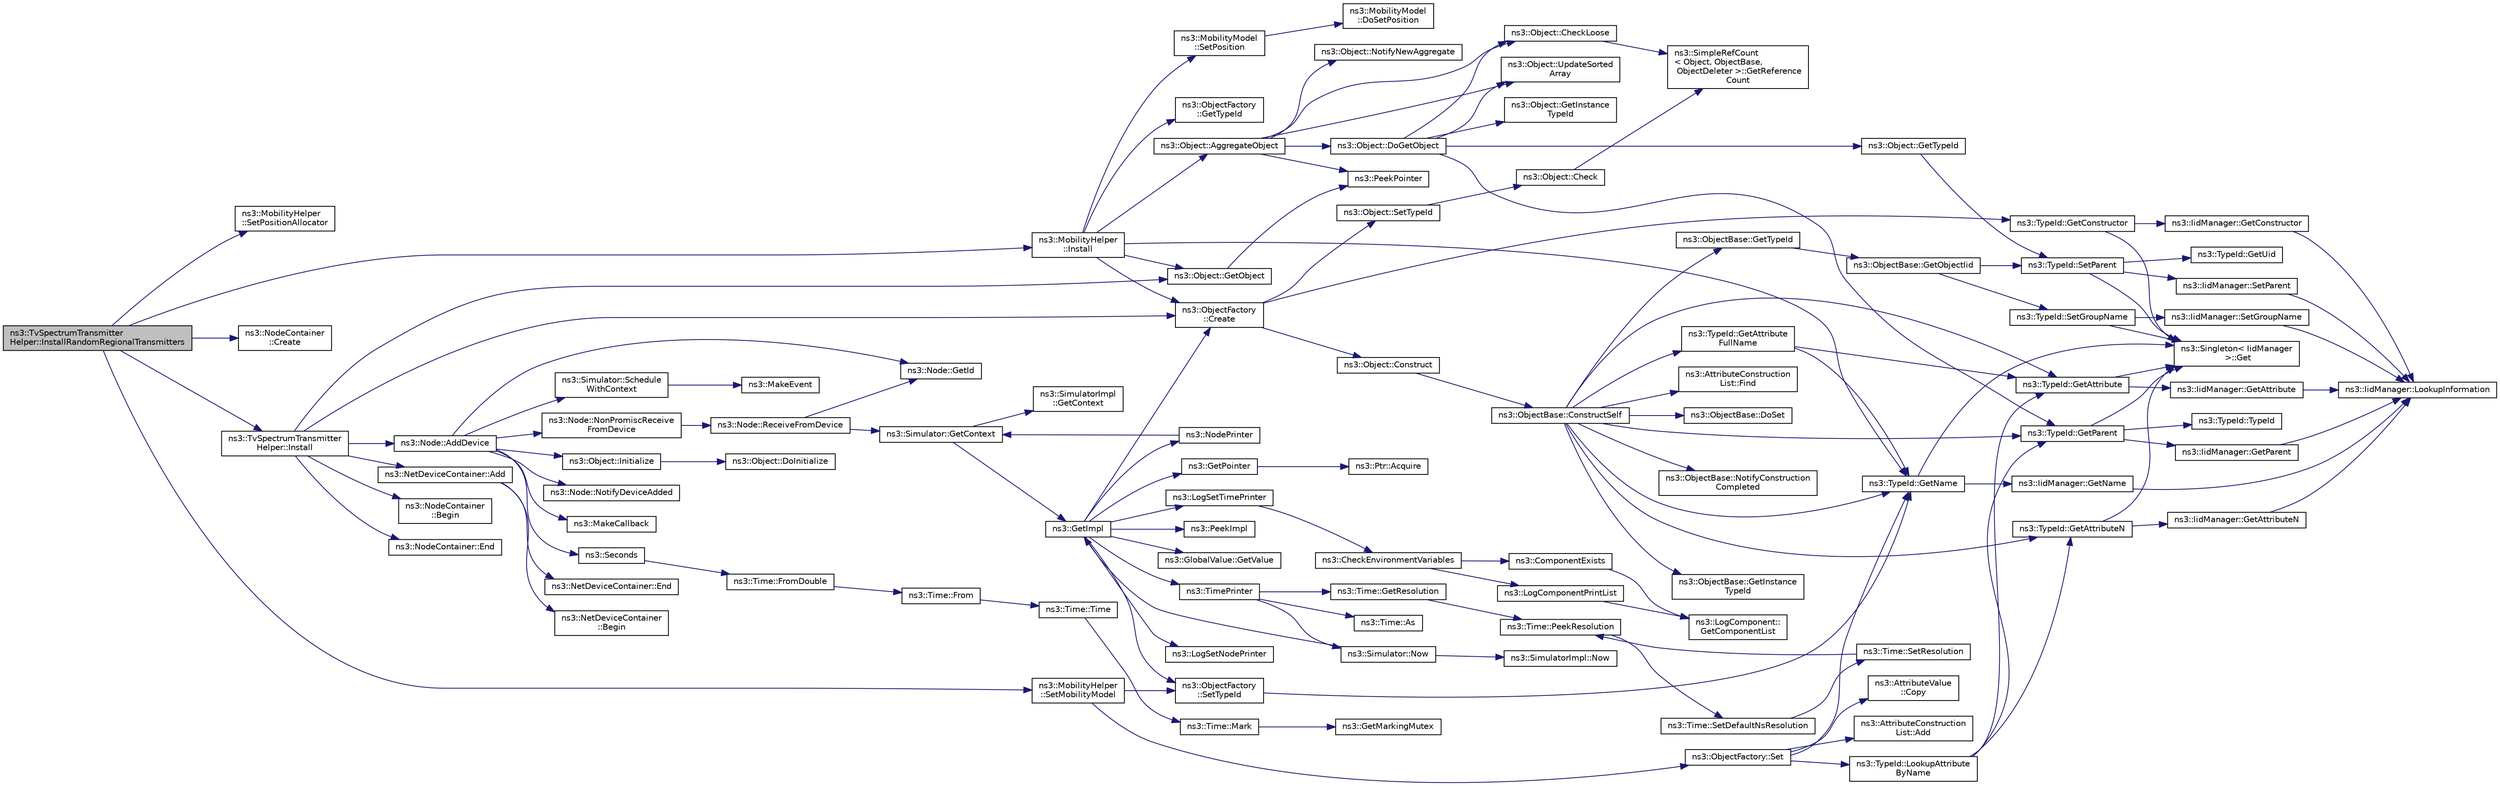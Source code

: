 digraph "ns3::TvSpectrumTransmitterHelper::InstallRandomRegionalTransmitters"
{
  edge [fontname="Helvetica",fontsize="10",labelfontname="Helvetica",labelfontsize="10"];
  node [fontname="Helvetica",fontsize="10",shape=record];
  rankdir="LR";
  Node1 [label="ns3::TvSpectrumTransmitter\lHelper::InstallRandomRegionalTransmitters",height=0.2,width=0.4,color="black", fillcolor="grey75", style="filled", fontcolor="black"];
  Node1 -> Node2 [color="midnightblue",fontsize="10",style="solid"];
  Node2 [label="ns3::MobilityHelper\l::SetPositionAllocator",height=0.2,width=0.4,color="black", fillcolor="white", style="filled",URL="$d8/def/classns3_1_1MobilityHelper.html#ac59d5295076be3cc11021566713a28c5"];
  Node1 -> Node3 [color="midnightblue",fontsize="10",style="solid"];
  Node3 [label="ns3::MobilityHelper\l::SetMobilityModel",height=0.2,width=0.4,color="black", fillcolor="white", style="filled",URL="$d8/def/classns3_1_1MobilityHelper.html#a030275011b6f40682e70534d30280aba"];
  Node3 -> Node4 [color="midnightblue",fontsize="10",style="solid"];
  Node4 [label="ns3::ObjectFactory\l::SetTypeId",height=0.2,width=0.4,color="black", fillcolor="white", style="filled",URL="$d5/d0d/classns3_1_1ObjectFactory.html#a77dcd099064038a1eb7a6b8251229ec3"];
  Node4 -> Node5 [color="midnightblue",fontsize="10",style="solid"];
  Node5 [label="ns3::TypeId::GetName",height=0.2,width=0.4,color="black", fillcolor="white", style="filled",URL="$d6/d11/classns3_1_1TypeId.html#aa3c41c79ae428b3cb396a9c6bb3ef314"];
  Node5 -> Node6 [color="midnightblue",fontsize="10",style="solid"];
  Node6 [label="ns3::Singleton\< IidManager\l \>::Get",height=0.2,width=0.4,color="black", fillcolor="white", style="filled",URL="$d8/d77/classns3_1_1Singleton.html#a80a2cd3c25a27ea72add7a9f7a141ffa"];
  Node5 -> Node7 [color="midnightblue",fontsize="10",style="solid"];
  Node7 [label="ns3::IidManager::GetName",height=0.2,width=0.4,color="black", fillcolor="white", style="filled",URL="$d4/d1c/classns3_1_1IidManager.html#a5d68d0f0f44594dcdec239dbdb5bf53c"];
  Node7 -> Node8 [color="midnightblue",fontsize="10",style="solid"];
  Node8 [label="ns3::IidManager::LookupInformation",height=0.2,width=0.4,color="black", fillcolor="white", style="filled",URL="$d4/d1c/classns3_1_1IidManager.html#a6b1f4ba2815dba27a377e8a8db2384cf"];
  Node3 -> Node9 [color="midnightblue",fontsize="10",style="solid"];
  Node9 [label="ns3::ObjectFactory::Set",height=0.2,width=0.4,color="black", fillcolor="white", style="filled",URL="$d5/d0d/classns3_1_1ObjectFactory.html#aef5c0d5019c96bdf01cefd1ff83f4a68"];
  Node9 -> Node10 [color="midnightblue",fontsize="10",style="solid"];
  Node10 [label="ns3::TypeId::LookupAttribute\lByName",height=0.2,width=0.4,color="black", fillcolor="white", style="filled",URL="$d6/d11/classns3_1_1TypeId.html#ac0a446957d516129937e2f2285aab58b"];
  Node10 -> Node11 [color="midnightblue",fontsize="10",style="solid"];
  Node11 [label="ns3::TypeId::GetAttributeN",height=0.2,width=0.4,color="black", fillcolor="white", style="filled",URL="$d6/d11/classns3_1_1TypeId.html#a679c4713f613126a51eb400b345302cb"];
  Node11 -> Node6 [color="midnightblue",fontsize="10",style="solid"];
  Node11 -> Node12 [color="midnightblue",fontsize="10",style="solid"];
  Node12 [label="ns3::IidManager::GetAttributeN",height=0.2,width=0.4,color="black", fillcolor="white", style="filled",URL="$d4/d1c/classns3_1_1IidManager.html#aecf79ed6edb63647774dbfe90cc4f1e2"];
  Node12 -> Node8 [color="midnightblue",fontsize="10",style="solid"];
  Node10 -> Node13 [color="midnightblue",fontsize="10",style="solid"];
  Node13 [label="ns3::TypeId::GetAttribute",height=0.2,width=0.4,color="black", fillcolor="white", style="filled",URL="$d6/d11/classns3_1_1TypeId.html#aa1b746e64e606f94cbedda7cf89788c2"];
  Node13 -> Node6 [color="midnightblue",fontsize="10",style="solid"];
  Node13 -> Node14 [color="midnightblue",fontsize="10",style="solid"];
  Node14 [label="ns3::IidManager::GetAttribute",height=0.2,width=0.4,color="black", fillcolor="white", style="filled",URL="$d4/d1c/classns3_1_1IidManager.html#ae511907e47b48166763e60c583a5a940"];
  Node14 -> Node8 [color="midnightblue",fontsize="10",style="solid"];
  Node10 -> Node15 [color="midnightblue",fontsize="10",style="solid"];
  Node15 [label="ns3::TypeId::GetParent",height=0.2,width=0.4,color="black", fillcolor="white", style="filled",URL="$d6/d11/classns3_1_1TypeId.html#ac51f28398d2ef1f9a7790047c43dd22c"];
  Node15 -> Node6 [color="midnightblue",fontsize="10",style="solid"];
  Node15 -> Node16 [color="midnightblue",fontsize="10",style="solid"];
  Node16 [label="ns3::IidManager::GetParent",height=0.2,width=0.4,color="black", fillcolor="white", style="filled",URL="$d4/d1c/classns3_1_1IidManager.html#a504f9d76281bd6149556b1d15e80231d"];
  Node16 -> Node8 [color="midnightblue",fontsize="10",style="solid"];
  Node15 -> Node17 [color="midnightblue",fontsize="10",style="solid"];
  Node17 [label="ns3::TypeId::TypeId",height=0.2,width=0.4,color="black", fillcolor="white", style="filled",URL="$d6/d11/classns3_1_1TypeId.html#ab76e26690f1af4f1cffa6a72245e8928"];
  Node9 -> Node5 [color="midnightblue",fontsize="10",style="solid"];
  Node9 -> Node18 [color="midnightblue",fontsize="10",style="solid"];
  Node18 [label="ns3::AttributeConstruction\lList::Add",height=0.2,width=0.4,color="black", fillcolor="white", style="filled",URL="$d3/df3/classns3_1_1AttributeConstructionList.html#a6f418bf1a2de8828ae99278c9d3facdd"];
  Node9 -> Node19 [color="midnightblue",fontsize="10",style="solid"];
  Node19 [label="ns3::AttributeValue\l::Copy",height=0.2,width=0.4,color="black", fillcolor="white", style="filled",URL="$d4/d83/classns3_1_1AttributeValue.html#ab316311212c334f6061c0fc8b5fb2625"];
  Node1 -> Node20 [color="midnightblue",fontsize="10",style="solid"];
  Node20 [label="ns3::NodeContainer\l::Create",height=0.2,width=0.4,color="black", fillcolor="white", style="filled",URL="$df/d97/classns3_1_1NodeContainer.html#a787f059e2813e8b951cc6914d11dfe69",tooltip="Create n nodes and append pointers to them to the end of this NodeContainer. "];
  Node1 -> Node21 [color="midnightblue",fontsize="10",style="solid"];
  Node21 [label="ns3::MobilityHelper\l::Install",height=0.2,width=0.4,color="black", fillcolor="white", style="filled",URL="$d8/def/classns3_1_1MobilityHelper.html#a07737960ee95c0777109cf2994dd97ae",tooltip="\"Layout\" a single node according to the current position allocator type. "];
  Node21 -> Node22 [color="midnightblue",fontsize="10",style="solid"];
  Node22 [label="ns3::Object::GetObject",height=0.2,width=0.4,color="black", fillcolor="white", style="filled",URL="$d9/d77/classns3_1_1Object.html#a13e18c00017096c8381eb651d5bd0783"];
  Node22 -> Node23 [color="midnightblue",fontsize="10",style="solid"];
  Node23 [label="ns3::PeekPointer",height=0.2,width=0.4,color="black", fillcolor="white", style="filled",URL="$d7/d2e/namespacens3.html#af2a7557fe9afdd98d8f6f8f6e412cf5a"];
  Node21 -> Node24 [color="midnightblue",fontsize="10",style="solid"];
  Node24 [label="ns3::ObjectFactory\l::Create",height=0.2,width=0.4,color="black", fillcolor="white", style="filled",URL="$d5/d0d/classns3_1_1ObjectFactory.html#a18152e93f0a6fe184ed7300cb31e9896"];
  Node24 -> Node25 [color="midnightblue",fontsize="10",style="solid"];
  Node25 [label="ns3::TypeId::GetConstructor",height=0.2,width=0.4,color="black", fillcolor="white", style="filled",URL="$d6/d11/classns3_1_1TypeId.html#ad9b0bc71ee7593a1ff23ff8d53938e95"];
  Node25 -> Node6 [color="midnightblue",fontsize="10",style="solid"];
  Node25 -> Node26 [color="midnightblue",fontsize="10",style="solid"];
  Node26 [label="ns3::IidManager::GetConstructor",height=0.2,width=0.4,color="black", fillcolor="white", style="filled",URL="$d4/d1c/classns3_1_1IidManager.html#ab10b30abe7efc5456b7930aab8638280"];
  Node26 -> Node8 [color="midnightblue",fontsize="10",style="solid"];
  Node24 -> Node27 [color="midnightblue",fontsize="10",style="solid"];
  Node27 [label="ns3::Object::SetTypeId",height=0.2,width=0.4,color="black", fillcolor="white", style="filled",URL="$d9/d77/classns3_1_1Object.html#a19b1ebd8ec8fe404845e665880a6c5ad"];
  Node27 -> Node28 [color="midnightblue",fontsize="10",style="solid"];
  Node28 [label="ns3::Object::Check",height=0.2,width=0.4,color="black", fillcolor="white", style="filled",URL="$d9/d77/classns3_1_1Object.html#a7e7f89fb0a81d0189cbcacee64b67e4e"];
  Node28 -> Node29 [color="midnightblue",fontsize="10",style="solid"];
  Node29 [label="ns3::SimpleRefCount\l\< Object, ObjectBase,\l ObjectDeleter \>::GetReference\lCount",height=0.2,width=0.4,color="black", fillcolor="white", style="filled",URL="$da/da1/classns3_1_1SimpleRefCount.html#a05378396c93bcc7d6bf78a9ee9ae9cca"];
  Node24 -> Node30 [color="midnightblue",fontsize="10",style="solid"];
  Node30 [label="ns3::Object::Construct",height=0.2,width=0.4,color="black", fillcolor="white", style="filled",URL="$d9/d77/classns3_1_1Object.html#a636e8411dc5228771f45c9b805d348fa"];
  Node30 -> Node31 [color="midnightblue",fontsize="10",style="solid"];
  Node31 [label="ns3::ObjectBase::ConstructSelf",height=0.2,width=0.4,color="black", fillcolor="white", style="filled",URL="$d2/dac/classns3_1_1ObjectBase.html#a5cda18dec6d0744cb652a3ed60056958"];
  Node31 -> Node32 [color="midnightblue",fontsize="10",style="solid"];
  Node32 [label="ns3::ObjectBase::GetInstance\lTypeId",height=0.2,width=0.4,color="black", fillcolor="white", style="filled",URL="$d2/dac/classns3_1_1ObjectBase.html#abe5b43a6f5b99a92a4c3122db31f06fb"];
  Node31 -> Node5 [color="midnightblue",fontsize="10",style="solid"];
  Node31 -> Node11 [color="midnightblue",fontsize="10",style="solid"];
  Node31 -> Node13 [color="midnightblue",fontsize="10",style="solid"];
  Node31 -> Node33 [color="midnightblue",fontsize="10",style="solid"];
  Node33 [label="ns3::AttributeConstruction\lList::Find",height=0.2,width=0.4,color="black", fillcolor="white", style="filled",URL="$d3/df3/classns3_1_1AttributeConstructionList.html#a22de5cf3e1bcd9dc6c7748fc911811b4"];
  Node31 -> Node34 [color="midnightblue",fontsize="10",style="solid"];
  Node34 [label="ns3::ObjectBase::DoSet",height=0.2,width=0.4,color="black", fillcolor="white", style="filled",URL="$d2/dac/classns3_1_1ObjectBase.html#afe5f2f7b2fabc99aa33f9bb434e3b695"];
  Node31 -> Node35 [color="midnightblue",fontsize="10",style="solid"];
  Node35 [label="ns3::TypeId::GetAttribute\lFullName",height=0.2,width=0.4,color="black", fillcolor="white", style="filled",URL="$d6/d11/classns3_1_1TypeId.html#a1da5483f43630ea65952099fc39944a2"];
  Node35 -> Node13 [color="midnightblue",fontsize="10",style="solid"];
  Node35 -> Node5 [color="midnightblue",fontsize="10",style="solid"];
  Node31 -> Node15 [color="midnightblue",fontsize="10",style="solid"];
  Node31 -> Node36 [color="midnightblue",fontsize="10",style="solid"];
  Node36 [label="ns3::ObjectBase::GetTypeId",height=0.2,width=0.4,color="black", fillcolor="white", style="filled",URL="$d2/dac/classns3_1_1ObjectBase.html#a2b870298ebceaaeffc9d65e15c022eac"];
  Node36 -> Node37 [color="midnightblue",fontsize="10",style="solid"];
  Node37 [label="ns3::ObjectBase::GetObjectIid",height=0.2,width=0.4,color="black", fillcolor="white", style="filled",URL="$d2/dac/classns3_1_1ObjectBase.html#a4fcfd18844c60f163c5dce52456d111b"];
  Node37 -> Node38 [color="midnightblue",fontsize="10",style="solid"];
  Node38 [label="ns3::TypeId::SetParent",height=0.2,width=0.4,color="black", fillcolor="white", style="filled",URL="$d6/d11/classns3_1_1TypeId.html#abaaca67ab7d2471067e7c275df0f7309"];
  Node38 -> Node39 [color="midnightblue",fontsize="10",style="solid"];
  Node39 [label="ns3::TypeId::GetUid",height=0.2,width=0.4,color="black", fillcolor="white", style="filled",URL="$d6/d11/classns3_1_1TypeId.html#acd3e41de6340d06299f4fd63e2ed8da0"];
  Node38 -> Node6 [color="midnightblue",fontsize="10",style="solid"];
  Node38 -> Node40 [color="midnightblue",fontsize="10",style="solid"];
  Node40 [label="ns3::IidManager::SetParent",height=0.2,width=0.4,color="black", fillcolor="white", style="filled",URL="$d4/d1c/classns3_1_1IidManager.html#a4042931260554c907699367b6811426f"];
  Node40 -> Node8 [color="midnightblue",fontsize="10",style="solid"];
  Node37 -> Node41 [color="midnightblue",fontsize="10",style="solid"];
  Node41 [label="ns3::TypeId::SetGroupName",height=0.2,width=0.4,color="black", fillcolor="white", style="filled",URL="$d6/d11/classns3_1_1TypeId.html#a87ab97caba5bbbd080b4490576f8bb40"];
  Node41 -> Node6 [color="midnightblue",fontsize="10",style="solid"];
  Node41 -> Node42 [color="midnightblue",fontsize="10",style="solid"];
  Node42 [label="ns3::IidManager::SetGroupName",height=0.2,width=0.4,color="black", fillcolor="white", style="filled",URL="$d4/d1c/classns3_1_1IidManager.html#a3bc08ad1c8a26224153caacd2def37de"];
  Node42 -> Node8 [color="midnightblue",fontsize="10",style="solid"];
  Node31 -> Node43 [color="midnightblue",fontsize="10",style="solid"];
  Node43 [label="ns3::ObjectBase::NotifyConstruction\lCompleted",height=0.2,width=0.4,color="black", fillcolor="white", style="filled",URL="$d2/dac/classns3_1_1ObjectBase.html#aa349348317dbdb62a7ee1df89db1eb8b"];
  Node21 -> Node44 [color="midnightblue",fontsize="10",style="solid"];
  Node44 [label="ns3::ObjectFactory\l::GetTypeId",height=0.2,width=0.4,color="black", fillcolor="white", style="filled",URL="$d5/d0d/classns3_1_1ObjectFactory.html#a14baab41e2bd984a3eee543b8d8086d7"];
  Node21 -> Node5 [color="midnightblue",fontsize="10",style="solid"];
  Node21 -> Node45 [color="midnightblue",fontsize="10",style="solid"];
  Node45 [label="ns3::Object::AggregateObject",height=0.2,width=0.4,color="black", fillcolor="white", style="filled",URL="$d9/d77/classns3_1_1Object.html#a79dd435d300f3deca814553f561a2922"];
  Node45 -> Node46 [color="midnightblue",fontsize="10",style="solid"];
  Node46 [label="ns3::Object::CheckLoose",height=0.2,width=0.4,color="black", fillcolor="white", style="filled",URL="$d9/d77/classns3_1_1Object.html#a0236cc5b512a7de2aeb4e42f53f23432"];
  Node46 -> Node29 [color="midnightblue",fontsize="10",style="solid"];
  Node45 -> Node23 [color="midnightblue",fontsize="10",style="solid"];
  Node45 -> Node47 [color="midnightblue",fontsize="10",style="solid"];
  Node47 [label="ns3::Object::DoGetObject",height=0.2,width=0.4,color="black", fillcolor="white", style="filled",URL="$d9/d77/classns3_1_1Object.html#a3ee161b5ced0991bcb0a7aef2f6645f1"];
  Node47 -> Node46 [color="midnightblue",fontsize="10",style="solid"];
  Node47 -> Node48 [color="midnightblue",fontsize="10",style="solid"];
  Node48 [label="ns3::Object::GetTypeId",height=0.2,width=0.4,color="black", fillcolor="white", style="filled",URL="$d9/d77/classns3_1_1Object.html#a1d040243983ab74ec923bde26d7cb7e7",tooltip="Register this type. "];
  Node48 -> Node38 [color="midnightblue",fontsize="10",style="solid"];
  Node47 -> Node49 [color="midnightblue",fontsize="10",style="solid"];
  Node49 [label="ns3::Object::GetInstance\lTypeId",height=0.2,width=0.4,color="black", fillcolor="white", style="filled",URL="$d9/d77/classns3_1_1Object.html#a51e5994fa4b6eae32d719ad69f8fcbf5"];
  Node47 -> Node15 [color="midnightblue",fontsize="10",style="solid"];
  Node47 -> Node50 [color="midnightblue",fontsize="10",style="solid"];
  Node50 [label="ns3::Object::UpdateSorted\lArray",height=0.2,width=0.4,color="black", fillcolor="white", style="filled",URL="$d9/d77/classns3_1_1Object.html#adb379c50ccca82c52a2973be4722be84"];
  Node45 -> Node50 [color="midnightblue",fontsize="10",style="solid"];
  Node45 -> Node51 [color="midnightblue",fontsize="10",style="solid"];
  Node51 [label="ns3::Object::NotifyNewAggregate",height=0.2,width=0.4,color="black", fillcolor="white", style="filled",URL="$d9/d77/classns3_1_1Object.html#a1bd7211125185a6cd511c35fea4e500f"];
  Node21 -> Node52 [color="midnightblue",fontsize="10",style="solid"];
  Node52 [label="ns3::MobilityModel\l::SetPosition",height=0.2,width=0.4,color="black", fillcolor="white", style="filled",URL="$d4/dc5/classns3_1_1MobilityModel.html#ac584b3d5a309709d2f13ed6ada1e7640"];
  Node52 -> Node53 [color="midnightblue",fontsize="10",style="solid"];
  Node53 [label="ns3::MobilityModel\l::DoSetPosition",height=0.2,width=0.4,color="black", fillcolor="white", style="filled",URL="$d4/dc5/classns3_1_1MobilityModel.html#aa2f52cd86754da71ac649413c049785e"];
  Node1 -> Node54 [color="midnightblue",fontsize="10",style="solid"];
  Node54 [label="ns3::TvSpectrumTransmitter\lHelper::Install",height=0.2,width=0.4,color="black", fillcolor="white", style="filled",URL="$d9/d54/classns3_1_1TvSpectrumTransmitterHelper.html#af745c914e5162e1d07d88d889f92942a"];
  Node54 -> Node55 [color="midnightblue",fontsize="10",style="solid"];
  Node55 [label="ns3::NodeContainer\l::Begin",height=0.2,width=0.4,color="black", fillcolor="white", style="filled",URL="$df/d97/classns3_1_1NodeContainer.html#adf0f639aff139db107526288777eb533",tooltip="Get an iterator which refers to the first Node in the container. "];
  Node54 -> Node56 [color="midnightblue",fontsize="10",style="solid"];
  Node56 [label="ns3::NodeContainer::End",height=0.2,width=0.4,color="black", fillcolor="white", style="filled",URL="$df/d97/classns3_1_1NodeContainer.html#a8ea0bcac137597d192c5e6b95ca60464",tooltip="Get an iterator which indicates past-the-last Node in the container. "];
  Node54 -> Node24 [color="midnightblue",fontsize="10",style="solid"];
  Node54 -> Node22 [color="midnightblue",fontsize="10",style="solid"];
  Node54 -> Node57 [color="midnightblue",fontsize="10",style="solid"];
  Node57 [label="ns3::Node::AddDevice",height=0.2,width=0.4,color="black", fillcolor="white", style="filled",URL="$dd/ded/classns3_1_1Node.html#a42ff83ee1d5d1649c770d3f5b62375de",tooltip="Associate a NetDevice to this node. "];
  Node57 -> Node58 [color="midnightblue",fontsize="10",style="solid"];
  Node58 [label="ns3::MakeCallback",height=0.2,width=0.4,color="black", fillcolor="white", style="filled",URL="$dd/de0/group__makecallbackmemptr.html#ga9376283685aa99d204048d6a4b7610a4"];
  Node57 -> Node59 [color="midnightblue",fontsize="10",style="solid"];
  Node59 [label="ns3::Node::NonPromiscReceive\lFromDevice",height=0.2,width=0.4,color="black", fillcolor="white", style="filled",URL="$dd/ded/classns3_1_1Node.html#a72ebf5bdc911879511f1e249d471f7e5",tooltip="Receive a packet from a device in non-promiscuous mode. "];
  Node59 -> Node60 [color="midnightblue",fontsize="10",style="solid"];
  Node60 [label="ns3::Node::ReceiveFromDevice",height=0.2,width=0.4,color="black", fillcolor="white", style="filled",URL="$dd/ded/classns3_1_1Node.html#a6cbe61c071c85bb3ba5d4843132cd119",tooltip="Receive a packet from a device. "];
  Node60 -> Node61 [color="midnightblue",fontsize="10",style="solid"];
  Node61 [label="ns3::Simulator::GetContext",height=0.2,width=0.4,color="black", fillcolor="white", style="filled",URL="$d7/deb/classns3_1_1Simulator.html#a8514b74ee2c42916b351b33c4a963bb0"];
  Node61 -> Node62 [color="midnightblue",fontsize="10",style="solid"];
  Node62 [label="ns3::GetImpl",height=0.2,width=0.4,color="black", fillcolor="white", style="filled",URL="$d4/d8b/group__simulator.html#ga42eb4eddad41528d4d99794a3dae3fd0",tooltip="Get the SimulatorImpl singleton. "];
  Node62 -> Node63 [color="midnightblue",fontsize="10",style="solid"];
  Node63 [label="ns3::PeekImpl",height=0.2,width=0.4,color="black", fillcolor="white", style="filled",URL="$d4/d8b/group__simulator.html#ga233c5c38de117e4e4a5a9cd168694792",tooltip="Get the static SimulatorImpl instance. "];
  Node62 -> Node64 [color="midnightblue",fontsize="10",style="solid"];
  Node64 [label="ns3::GlobalValue::GetValue",height=0.2,width=0.4,color="black", fillcolor="white", style="filled",URL="$dc/d02/classns3_1_1GlobalValue.html#aa33773cb952ba3c285a03ae2c4769b84"];
  Node62 -> Node4 [color="midnightblue",fontsize="10",style="solid"];
  Node62 -> Node65 [color="midnightblue",fontsize="10",style="solid"];
  Node65 [label="ns3::GetPointer",height=0.2,width=0.4,color="black", fillcolor="white", style="filled",URL="$d7/d2e/namespacens3.html#ab4e173cdfd43d17c1a40d5348510a670"];
  Node65 -> Node66 [color="midnightblue",fontsize="10",style="solid"];
  Node66 [label="ns3::Ptr::Acquire",height=0.2,width=0.4,color="black", fillcolor="white", style="filled",URL="$dc/d90/classns3_1_1Ptr.html#a9579b15e8c42dcdff5869d9d987562fb"];
  Node62 -> Node24 [color="midnightblue",fontsize="10",style="solid"];
  Node62 -> Node67 [color="midnightblue",fontsize="10",style="solid"];
  Node67 [label="ns3::LogSetTimePrinter",height=0.2,width=0.4,color="black", fillcolor="white", style="filled",URL="$d7/d2e/namespacens3.html#acf6a1749b3febc5a6a5b2b8620138d80"];
  Node67 -> Node68 [color="midnightblue",fontsize="10",style="solid"];
  Node68 [label="ns3::CheckEnvironmentVariables",height=0.2,width=0.4,color="black", fillcolor="white", style="filled",URL="$d8/dff/group__logging.html#gacdc0bdeb2d8a90089d4fb09c4b8569ff"];
  Node68 -> Node69 [color="midnightblue",fontsize="10",style="solid"];
  Node69 [label="ns3::ComponentExists",height=0.2,width=0.4,color="black", fillcolor="white", style="filled",URL="$d8/dff/group__logging.html#gaadcc698770aae684c54dbd1ef4e4b37a"];
  Node69 -> Node70 [color="midnightblue",fontsize="10",style="solid"];
  Node70 [label="ns3::LogComponent::\lGetComponentList",height=0.2,width=0.4,color="black", fillcolor="white", style="filled",URL="$d9/d3f/classns3_1_1LogComponent.html#a63eb2c0fd93c30f9081443c2fd4bffe9"];
  Node68 -> Node71 [color="midnightblue",fontsize="10",style="solid"];
  Node71 [label="ns3::LogComponentPrintList",height=0.2,width=0.4,color="black", fillcolor="white", style="filled",URL="$d7/d2e/namespacens3.html#a5252703c3f8260fd6dc609f1b276e57c"];
  Node71 -> Node70 [color="midnightblue",fontsize="10",style="solid"];
  Node62 -> Node72 [color="midnightblue",fontsize="10",style="solid"];
  Node72 [label="ns3::TimePrinter",height=0.2,width=0.4,color="black", fillcolor="white", style="filled",URL="$d8/dff/group__logging.html#gaaad3642e8247a056cd83001d805b0812"];
  Node72 -> Node73 [color="midnightblue",fontsize="10",style="solid"];
  Node73 [label="ns3::Time::GetResolution",height=0.2,width=0.4,color="black", fillcolor="white", style="filled",URL="$dc/d04/classns3_1_1Time.html#a1444f0f08b5e19f031157609e32fcf98"];
  Node73 -> Node74 [color="midnightblue",fontsize="10",style="solid"];
  Node74 [label="ns3::Time::PeekResolution",height=0.2,width=0.4,color="black", fillcolor="white", style="filled",URL="$dc/d04/classns3_1_1Time.html#a963e53522278fcbdf1ab9f7adbd0f5d6"];
  Node74 -> Node75 [color="midnightblue",fontsize="10",style="solid"];
  Node75 [label="ns3::Time::SetDefaultNsResolution",height=0.2,width=0.4,color="black", fillcolor="white", style="filled",URL="$dc/d04/classns3_1_1Time.html#a6a872e62f71dfa817fef2c549473d980"];
  Node75 -> Node76 [color="midnightblue",fontsize="10",style="solid"];
  Node76 [label="ns3::Time::SetResolution",height=0.2,width=0.4,color="black", fillcolor="white", style="filled",URL="$dc/d04/classns3_1_1Time.html#ac89165ba7715b66017a49c718f4aef09"];
  Node76 -> Node74 [color="midnightblue",fontsize="10",style="solid"];
  Node72 -> Node77 [color="midnightblue",fontsize="10",style="solid"];
  Node77 [label="ns3::Simulator::Now",height=0.2,width=0.4,color="black", fillcolor="white", style="filled",URL="$d7/deb/classns3_1_1Simulator.html#ac3178fa975b419f7875e7105be122800"];
  Node77 -> Node62 [color="midnightblue",fontsize="10",style="solid"];
  Node77 -> Node78 [color="midnightblue",fontsize="10",style="solid"];
  Node78 [label="ns3::SimulatorImpl::Now",height=0.2,width=0.4,color="black", fillcolor="white", style="filled",URL="$d2/d19/classns3_1_1SimulatorImpl.html#aa516c50060846adc6fd316e83ef0797c"];
  Node72 -> Node79 [color="midnightblue",fontsize="10",style="solid"];
  Node79 [label="ns3::Time::As",height=0.2,width=0.4,color="black", fillcolor="white", style="filled",URL="$dc/d04/classns3_1_1Time.html#a0bb1110638ce9938248bd07865a328ab"];
  Node62 -> Node80 [color="midnightblue",fontsize="10",style="solid"];
  Node80 [label="ns3::LogSetNodePrinter",height=0.2,width=0.4,color="black", fillcolor="white", style="filled",URL="$d7/d2e/namespacens3.html#aa6e659ca357c8309352fa0f146793810"];
  Node62 -> Node81 [color="midnightblue",fontsize="10",style="solid"];
  Node81 [label="ns3::NodePrinter",height=0.2,width=0.4,color="black", fillcolor="white", style="filled",URL="$d8/dff/group__logging.html#gaaffbf70ff3766cd62b8bbd9b140d2a1b"];
  Node81 -> Node61 [color="midnightblue",fontsize="10",style="solid"];
  Node61 -> Node82 [color="midnightblue",fontsize="10",style="solid"];
  Node82 [label="ns3::SimulatorImpl\l::GetContext",height=0.2,width=0.4,color="black", fillcolor="white", style="filled",URL="$d2/d19/classns3_1_1SimulatorImpl.html#a8b66270c97766c0adb997e2535648557"];
  Node60 -> Node83 [color="midnightblue",fontsize="10",style="solid"];
  Node83 [label="ns3::Node::GetId",height=0.2,width=0.4,color="black", fillcolor="white", style="filled",URL="$dd/ded/classns3_1_1Node.html#aaf49b64a843565ce3812326313b370ac"];
  Node57 -> Node84 [color="midnightblue",fontsize="10",style="solid"];
  Node84 [label="ns3::Simulator::Schedule\lWithContext",height=0.2,width=0.4,color="black", fillcolor="white", style="filled",URL="$d7/deb/classns3_1_1Simulator.html#a86dbaef45a15a42365d7d2ae550449f6"];
  Node84 -> Node85 [color="midnightblue",fontsize="10",style="solid"];
  Node85 [label="ns3::MakeEvent",height=0.2,width=0.4,color="black", fillcolor="white", style="filled",URL="$d0/dac/group__makeeventfnptr.html#ga289a28a2497c18a9bd299e5e2014094b"];
  Node57 -> Node83 [color="midnightblue",fontsize="10",style="solid"];
  Node57 -> Node86 [color="midnightblue",fontsize="10",style="solid"];
  Node86 [label="ns3::Seconds",height=0.2,width=0.4,color="black", fillcolor="white", style="filled",URL="$d1/dec/group__timecivil.html#ga33c34b816f8ff6628e33d5c8e9713b9e"];
  Node86 -> Node87 [color="midnightblue",fontsize="10",style="solid"];
  Node87 [label="ns3::Time::FromDouble",height=0.2,width=0.4,color="black", fillcolor="white", style="filled",URL="$dc/d04/classns3_1_1Time.html#a60e845f4a74e62495b86356afe604cb4"];
  Node87 -> Node88 [color="midnightblue",fontsize="10",style="solid"];
  Node88 [label="ns3::Time::From",height=0.2,width=0.4,color="black", fillcolor="white", style="filled",URL="$dc/d04/classns3_1_1Time.html#a34e4acc13d0e08cc8cb9cd3b838b9baf"];
  Node88 -> Node89 [color="midnightblue",fontsize="10",style="solid"];
  Node89 [label="ns3::Time::Time",height=0.2,width=0.4,color="black", fillcolor="white", style="filled",URL="$dc/d04/classns3_1_1Time.html#a8a39dc1b8cbbd7fe6d940e492d1b925e"];
  Node89 -> Node90 [color="midnightblue",fontsize="10",style="solid"];
  Node90 [label="ns3::Time::Mark",height=0.2,width=0.4,color="black", fillcolor="white", style="filled",URL="$dc/d04/classns3_1_1Time.html#aa7eef2a1119c1c4855d99f1e83d44c54"];
  Node90 -> Node91 [color="midnightblue",fontsize="10",style="solid"];
  Node91 [label="ns3::GetMarkingMutex",height=0.2,width=0.4,color="black", fillcolor="white", style="filled",URL="$d7/d2e/namespacens3.html#ac4356aa982bd2ddb0f7ebbf94539919d"];
  Node57 -> Node92 [color="midnightblue",fontsize="10",style="solid"];
  Node92 [label="ns3::Object::Initialize",height=0.2,width=0.4,color="black", fillcolor="white", style="filled",URL="$d9/d77/classns3_1_1Object.html#af4411cb29971772fcd09203474a95078"];
  Node92 -> Node93 [color="midnightblue",fontsize="10",style="solid"];
  Node93 [label="ns3::Object::DoInitialize",height=0.2,width=0.4,color="black", fillcolor="white", style="filled",URL="$d9/d77/classns3_1_1Object.html#af8482a521433409fb5c7f749398c9dbe"];
  Node57 -> Node94 [color="midnightblue",fontsize="10",style="solid"];
  Node94 [label="ns3::Node::NotifyDeviceAdded",height=0.2,width=0.4,color="black", fillcolor="white", style="filled",URL="$dd/ded/classns3_1_1Node.html#ae85e535c650941f4f8ca6845a9f61e42",tooltip="Notifies all the DeviceAdditionListener about the new device added. "];
  Node54 -> Node95 [color="midnightblue",fontsize="10",style="solid"];
  Node95 [label="ns3::NetDeviceContainer::Add",height=0.2,width=0.4,color="black", fillcolor="white", style="filled",URL="$d9/d94/classns3_1_1NetDeviceContainer.html#a7ca8bc1d7ec00fd4fcc63869987fbda5",tooltip="Append the contents of another NetDeviceContainer to the end of this container. "];
  Node95 -> Node96 [color="midnightblue",fontsize="10",style="solid"];
  Node96 [label="ns3::NetDeviceContainer\l::Begin",height=0.2,width=0.4,color="black", fillcolor="white", style="filled",URL="$d9/d94/classns3_1_1NetDeviceContainer.html#ad5aac47677fe7277e232bdec5b48a8fc",tooltip="Get an iterator which refers to the first NetDevice in the container. "];
  Node95 -> Node97 [color="midnightblue",fontsize="10",style="solid"];
  Node97 [label="ns3::NetDeviceContainer::End",height=0.2,width=0.4,color="black", fillcolor="white", style="filled",URL="$d9/d94/classns3_1_1NetDeviceContainer.html#a8af596b06daf9613da60b4379861d770",tooltip="Get an iterator which indicates past-the-last NetDevice in the container. "];
}
